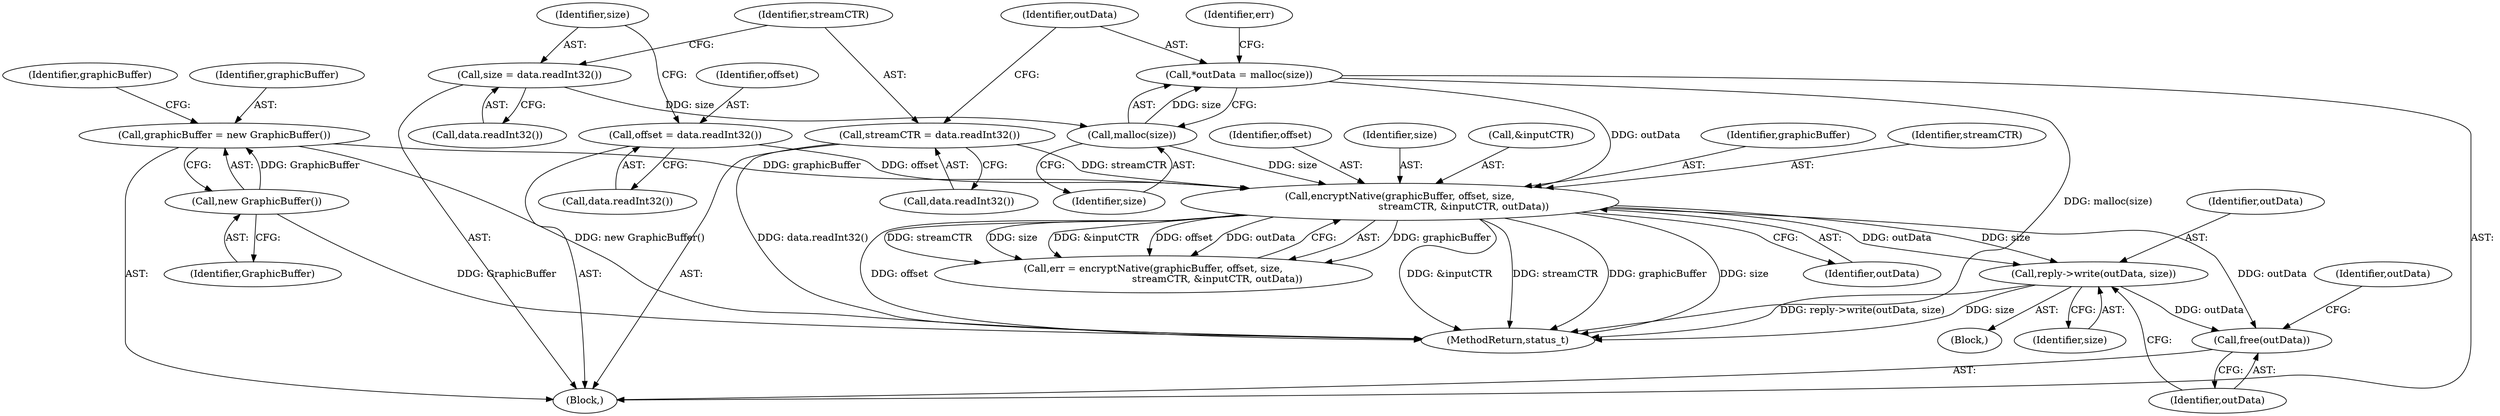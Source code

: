 digraph "0_Android_c82e31a7039a03dca7b37c65b7890ba5c1e18ced@API" {
"1000280" [label="(Call,reply->write(outData, size))"];
"1000263" [label="(Call,encryptNative(graphicBuffer, offset, size,\n                                         streamCTR, &inputCTR, outData))"];
"1000235" [label="(Call,graphicBuffer = new GraphicBuffer())"];
"1000237" [label="(Call,new GraphicBuffer())"];
"1000243" [label="(Call,offset = data.readInt32())"];
"1000257" [label="(Call,malloc(size))"];
"1000247" [label="(Call,size = data.readInt32())"];
"1000251" [label="(Call,streamCTR = data.readInt32())"];
"1000255" [label="(Call,*outData = malloc(size))"];
"1000283" [label="(Call,free(outData))"];
"1000251" [label="(Call,streamCTR = data.readInt32())"];
"1000284" [label="(Identifier,outData)"];
"1000249" [label="(Call,data.readInt32())"];
"1000237" [label="(Call,new GraphicBuffer())"];
"1000264" [label="(Identifier,graphicBuffer)"];
"1000281" [label="(Identifier,outData)"];
"1000244" [label="(Identifier,offset)"];
"1000261" [label="(Call,err = encryptNative(graphicBuffer, offset, size,\n                                         streamCTR, &inputCTR, outData))"];
"1000256" [label="(Identifier,outData)"];
"1000267" [label="(Identifier,streamCTR)"];
"1000265" [label="(Identifier,offset)"];
"1000255" [label="(Call,*outData = malloc(size))"];
"1000283" [label="(Call,free(outData))"];
"1000286" [label="(Identifier,outData)"];
"1000258" [label="(Identifier,size)"];
"1000277" [label="(Block,)"];
"1000252" [label="(Identifier,streamCTR)"];
"1000280" [label="(Call,reply->write(outData, size))"];
"1000248" [label="(Identifier,size)"];
"1000235" [label="(Call,graphicBuffer = new GraphicBuffer())"];
"1000229" [label="(Block,)"];
"1000357" [label="(MethodReturn,status_t)"];
"1000253" [label="(Call,data.readInt32())"];
"1000243" [label="(Call,offset = data.readInt32())"];
"1000266" [label="(Identifier,size)"];
"1000241" [label="(Identifier,graphicBuffer)"];
"1000268" [label="(Call,&inputCTR)"];
"1000238" [label="(Identifier,GraphicBuffer)"];
"1000245" [label="(Call,data.readInt32())"];
"1000247" [label="(Call,size = data.readInt32())"];
"1000262" [label="(Identifier,err)"];
"1000236" [label="(Identifier,graphicBuffer)"];
"1000263" [label="(Call,encryptNative(graphicBuffer, offset, size,\n                                         streamCTR, &inputCTR, outData))"];
"1000257" [label="(Call,malloc(size))"];
"1000270" [label="(Identifier,outData)"];
"1000282" [label="(Identifier,size)"];
"1000280" -> "1000277"  [label="AST: "];
"1000280" -> "1000282"  [label="CFG: "];
"1000281" -> "1000280"  [label="AST: "];
"1000282" -> "1000280"  [label="AST: "];
"1000284" -> "1000280"  [label="CFG: "];
"1000280" -> "1000357"  [label="DDG: size"];
"1000280" -> "1000357"  [label="DDG: reply->write(outData, size)"];
"1000263" -> "1000280"  [label="DDG: outData"];
"1000263" -> "1000280"  [label="DDG: size"];
"1000280" -> "1000283"  [label="DDG: outData"];
"1000263" -> "1000261"  [label="AST: "];
"1000263" -> "1000270"  [label="CFG: "];
"1000264" -> "1000263"  [label="AST: "];
"1000265" -> "1000263"  [label="AST: "];
"1000266" -> "1000263"  [label="AST: "];
"1000267" -> "1000263"  [label="AST: "];
"1000268" -> "1000263"  [label="AST: "];
"1000270" -> "1000263"  [label="AST: "];
"1000261" -> "1000263"  [label="CFG: "];
"1000263" -> "1000357"  [label="DDG: offset"];
"1000263" -> "1000357"  [label="DDG: &inputCTR"];
"1000263" -> "1000357"  [label="DDG: streamCTR"];
"1000263" -> "1000357"  [label="DDG: graphicBuffer"];
"1000263" -> "1000357"  [label="DDG: size"];
"1000263" -> "1000261"  [label="DDG: graphicBuffer"];
"1000263" -> "1000261"  [label="DDG: streamCTR"];
"1000263" -> "1000261"  [label="DDG: size"];
"1000263" -> "1000261"  [label="DDG: &inputCTR"];
"1000263" -> "1000261"  [label="DDG: offset"];
"1000263" -> "1000261"  [label="DDG: outData"];
"1000235" -> "1000263"  [label="DDG: graphicBuffer"];
"1000243" -> "1000263"  [label="DDG: offset"];
"1000257" -> "1000263"  [label="DDG: size"];
"1000251" -> "1000263"  [label="DDG: streamCTR"];
"1000255" -> "1000263"  [label="DDG: outData"];
"1000263" -> "1000283"  [label="DDG: outData"];
"1000235" -> "1000229"  [label="AST: "];
"1000235" -> "1000237"  [label="CFG: "];
"1000236" -> "1000235"  [label="AST: "];
"1000237" -> "1000235"  [label="AST: "];
"1000241" -> "1000235"  [label="CFG: "];
"1000235" -> "1000357"  [label="DDG: new GraphicBuffer()"];
"1000237" -> "1000235"  [label="DDG: GraphicBuffer"];
"1000237" -> "1000238"  [label="CFG: "];
"1000238" -> "1000237"  [label="AST: "];
"1000237" -> "1000357"  [label="DDG: GraphicBuffer"];
"1000243" -> "1000229"  [label="AST: "];
"1000243" -> "1000245"  [label="CFG: "];
"1000244" -> "1000243"  [label="AST: "];
"1000245" -> "1000243"  [label="AST: "];
"1000248" -> "1000243"  [label="CFG: "];
"1000257" -> "1000255"  [label="AST: "];
"1000257" -> "1000258"  [label="CFG: "];
"1000258" -> "1000257"  [label="AST: "];
"1000255" -> "1000257"  [label="CFG: "];
"1000257" -> "1000255"  [label="DDG: size"];
"1000247" -> "1000257"  [label="DDG: size"];
"1000247" -> "1000229"  [label="AST: "];
"1000247" -> "1000249"  [label="CFG: "];
"1000248" -> "1000247"  [label="AST: "];
"1000249" -> "1000247"  [label="AST: "];
"1000252" -> "1000247"  [label="CFG: "];
"1000251" -> "1000229"  [label="AST: "];
"1000251" -> "1000253"  [label="CFG: "];
"1000252" -> "1000251"  [label="AST: "];
"1000253" -> "1000251"  [label="AST: "];
"1000256" -> "1000251"  [label="CFG: "];
"1000251" -> "1000357"  [label="DDG: data.readInt32()"];
"1000255" -> "1000229"  [label="AST: "];
"1000256" -> "1000255"  [label="AST: "];
"1000262" -> "1000255"  [label="CFG: "];
"1000255" -> "1000357"  [label="DDG: malloc(size)"];
"1000283" -> "1000229"  [label="AST: "];
"1000283" -> "1000284"  [label="CFG: "];
"1000284" -> "1000283"  [label="AST: "];
"1000286" -> "1000283"  [label="CFG: "];
}
